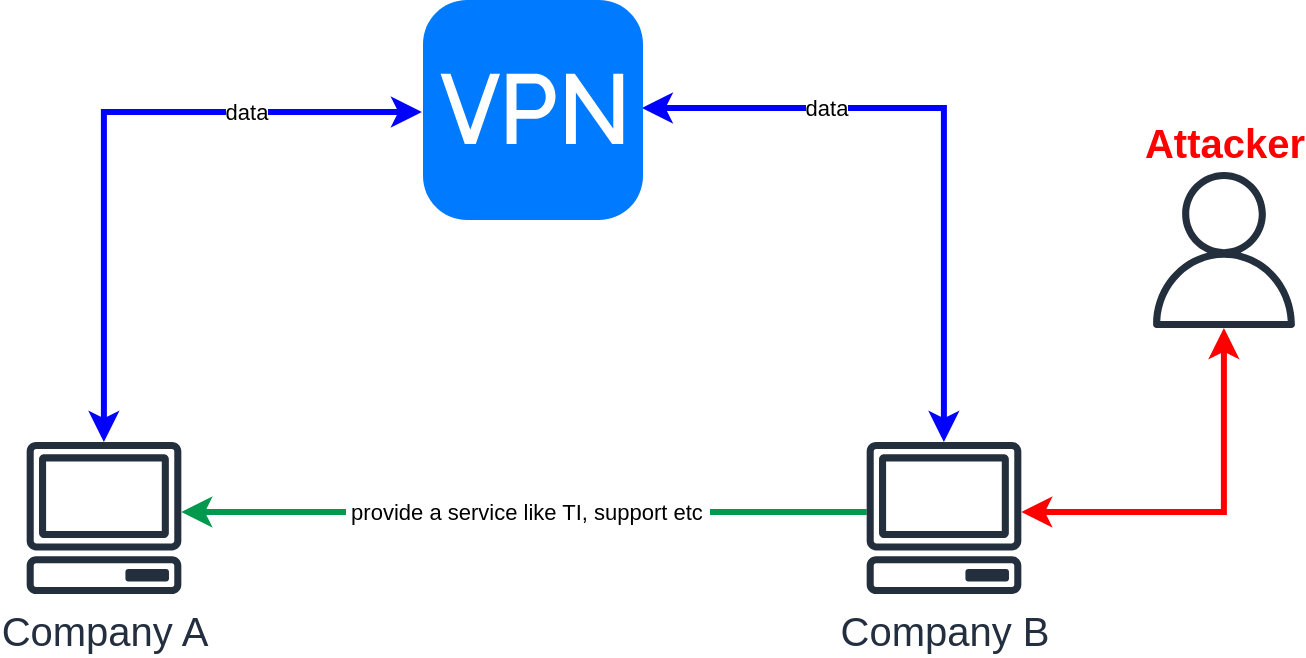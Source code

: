 <mxfile version="21.5.1" type="device">
  <diagram name="Page-1" id="awyFjPUmdJH1eiQyBZwr">
    <mxGraphModel dx="1084" dy="1184" grid="1" gridSize="10" guides="1" tooltips="1" connect="1" arrows="1" fold="1" page="1" pageScale="1" pageWidth="827" pageHeight="1169" math="0" shadow="0">
      <root>
        <mxCell id="0" />
        <mxCell id="1" parent="0" />
        <mxCell id="8uUTwKV7df00euo2roOs-3" value="&amp;nbsp;provide a service like TI, support etc&amp;nbsp;" style="edgeStyle=orthogonalEdgeStyle;rounded=0;orthogonalLoop=1;jettySize=auto;html=1;strokeColor=#00994D;strokeWidth=3;" edge="1" parent="1" source="8uUTwKV7df00euo2roOs-4" target="8uUTwKV7df00euo2roOs-6">
          <mxGeometry x="-0.006" relative="1" as="geometry">
            <Array as="points">
              <mxPoint x="400" y="390" />
              <mxPoint x="400" y="390" />
            </Array>
            <mxPoint as="offset" />
          </mxGeometry>
        </mxCell>
        <mxCell id="8uUTwKV7df00euo2roOs-17" value="data" style="edgeStyle=orthogonalEdgeStyle;rounded=0;orthogonalLoop=1;jettySize=auto;html=1;entryX=0.995;entryY=0.491;entryDx=0;entryDy=0;entryPerimeter=0;strokeWidth=3;strokeColor=#0000FF;startArrow=classic;startFill=1;" edge="1" parent="1" source="8uUTwKV7df00euo2roOs-4" target="8uUTwKV7df00euo2roOs-10">
          <mxGeometry x="0.421" relative="1" as="geometry">
            <Array as="points">
              <mxPoint x="619" y="188" />
            </Array>
            <mxPoint as="offset" />
          </mxGeometry>
        </mxCell>
        <mxCell id="8uUTwKV7df00euo2roOs-4" value="Company B" style="sketch=0;outlineConnect=0;fontColor=#232F3E;gradientColor=none;fillColor=#232F3D;strokeColor=none;dashed=0;verticalLabelPosition=bottom;verticalAlign=top;align=center;html=1;fontSize=20;fontStyle=0;aspect=fixed;pointerEvents=1;shape=mxgraph.aws4.client;labelPosition=center;" vertex="1" parent="1">
          <mxGeometry x="580" y="355" width="78" height="76" as="geometry" />
        </mxCell>
        <mxCell id="8uUTwKV7df00euo2roOs-18" value="data" style="edgeStyle=orthogonalEdgeStyle;rounded=0;orthogonalLoop=1;jettySize=auto;html=1;entryX=-0.005;entryY=0.509;entryDx=0;entryDy=0;entryPerimeter=0;strokeWidth=3;strokeColor=#0000FF;startArrow=classic;startFill=1;" edge="1" parent="1" source="8uUTwKV7df00euo2roOs-6" target="8uUTwKV7df00euo2roOs-10">
          <mxGeometry x="0.457" relative="1" as="geometry">
            <Array as="points">
              <mxPoint x="199" y="190" />
            </Array>
            <mxPoint as="offset" />
          </mxGeometry>
        </mxCell>
        <mxCell id="8uUTwKV7df00euo2roOs-6" value="Company A" style="sketch=0;outlineConnect=0;fontColor=#232F3E;gradientColor=none;fillColor=#232F3D;strokeColor=none;dashed=0;verticalLabelPosition=bottom;verticalAlign=top;align=center;html=1;fontSize=20;fontStyle=0;aspect=fixed;pointerEvents=1;shape=mxgraph.aws4.client;labelPosition=center;" vertex="1" parent="1">
          <mxGeometry x="160" y="355" width="78" height="76" as="geometry" />
        </mxCell>
        <mxCell id="8uUTwKV7df00euo2roOs-10" value="" style="html=1;strokeWidth=1;shadow=0;dashed=0;shape=mxgraph.ios7.misc.vpn;fillColor=#007AFF;strokeColor=none;buttonText=;strokeColor2=#222222;fontColor=#222222;fontSize=8;verticalLabelPosition=bottom;verticalAlign=top;align=center;sketch=0;" vertex="1" parent="1">
          <mxGeometry x="358.5" y="134" width="110" height="110" as="geometry" />
        </mxCell>
        <mxCell id="8uUTwKV7df00euo2roOs-21" style="edgeStyle=orthogonalEdgeStyle;rounded=0;orthogonalLoop=1;jettySize=auto;html=1;startArrow=classic;startFill=1;strokeColor=#FF0000;strokeWidth=3;" edge="1" parent="1" source="8uUTwKV7df00euo2roOs-19" target="8uUTwKV7df00euo2roOs-4">
          <mxGeometry relative="1" as="geometry">
            <Array as="points">
              <mxPoint x="759" y="390" />
            </Array>
          </mxGeometry>
        </mxCell>
        <mxCell id="8uUTwKV7df00euo2roOs-19" value="Attacker" style="sketch=0;outlineConnect=0;fontColor=#FF0000;gradientColor=none;fillColor=#232F3D;strokeColor=none;dashed=0;verticalLabelPosition=top;verticalAlign=bottom;align=center;html=1;fontSize=20;fontStyle=1;aspect=fixed;pointerEvents=1;shape=mxgraph.aws4.user;labelPosition=center;" vertex="1" parent="1">
          <mxGeometry x="720" y="220" width="78" height="78" as="geometry" />
        </mxCell>
      </root>
    </mxGraphModel>
  </diagram>
</mxfile>

